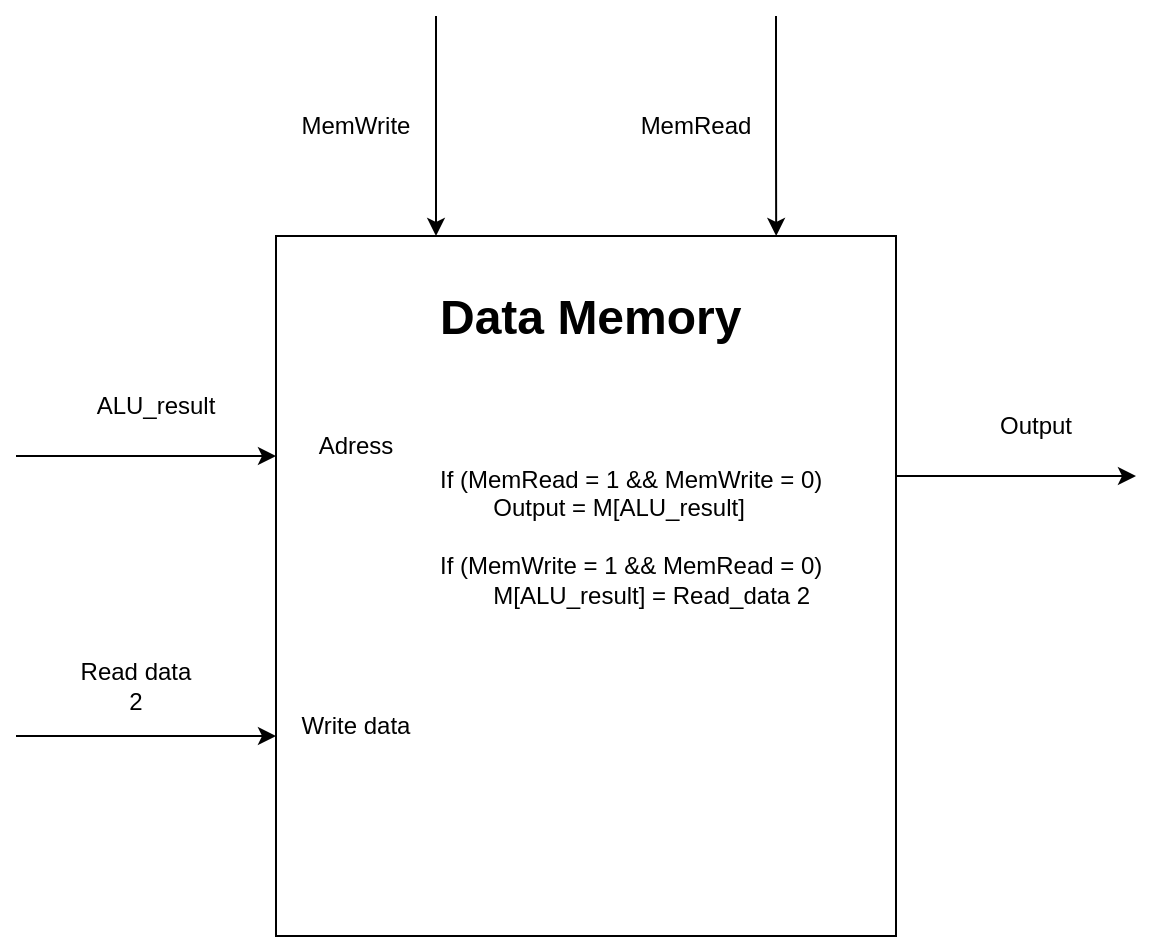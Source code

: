 <mxfile version="24.5.5" type="github">
  <diagram name="Trang-1" id="H_r4qNMvlrrulFxureWI">
    <mxGraphModel dx="1014" dy="478" grid="1" gridSize="10" guides="1" tooltips="1" connect="1" arrows="1" fold="1" page="1" pageScale="1" pageWidth="827" pageHeight="1169" math="0" shadow="0">
      <root>
        <mxCell id="0" />
        <mxCell id="1" parent="0" />
        <mxCell id="SlMsK9wnepzmydgbSHyS-1" value="" style="rounded=0;whiteSpace=wrap;html=1;" parent="1" vertex="1">
          <mxGeometry x="250" y="190" width="310" height="350" as="geometry" />
        </mxCell>
        <mxCell id="SlMsK9wnepzmydgbSHyS-2" value="" style="endArrow=classic;html=1;rounded=0;entryX=-0.006;entryY=0.804;entryDx=0;entryDy=0;entryPerimeter=0;" parent="1" edge="1">
          <mxGeometry width="50" height="50" relative="1" as="geometry">
            <mxPoint x="120" y="440" as="sourcePoint" />
            <mxPoint x="250.0" y="440.0" as="targetPoint" />
          </mxGeometry>
        </mxCell>
        <mxCell id="SlMsK9wnepzmydgbSHyS-3" value="Read data 2" style="text;html=1;align=center;verticalAlign=middle;whiteSpace=wrap;rounded=0;" parent="1" vertex="1">
          <mxGeometry x="150" y="400" width="60" height="30" as="geometry" />
        </mxCell>
        <mxCell id="SlMsK9wnepzmydgbSHyS-4" value="" style="endArrow=classic;html=1;rounded=0;" parent="1" edge="1">
          <mxGeometry width="50" height="50" relative="1" as="geometry">
            <mxPoint x="120" y="300" as="sourcePoint" />
            <mxPoint x="250" y="300" as="targetPoint" />
          </mxGeometry>
        </mxCell>
        <mxCell id="SlMsK9wnepzmydgbSHyS-5" value="ALU_result" style="text;html=1;align=center;verticalAlign=middle;whiteSpace=wrap;rounded=0;" parent="1" vertex="1">
          <mxGeometry x="150" y="260" width="80" height="30" as="geometry" />
        </mxCell>
        <mxCell id="SlMsK9wnepzmydgbSHyS-6" value="Write data" style="text;html=1;align=center;verticalAlign=middle;whiteSpace=wrap;rounded=0;" parent="1" vertex="1">
          <mxGeometry x="260" y="420" width="60" height="30" as="geometry" />
        </mxCell>
        <mxCell id="SlMsK9wnepzmydgbSHyS-7" value="Adress" style="text;html=1;align=center;verticalAlign=middle;whiteSpace=wrap;rounded=0;" parent="1" vertex="1">
          <mxGeometry x="260" y="280" width="60" height="30" as="geometry" />
        </mxCell>
        <mxCell id="SlMsK9wnepzmydgbSHyS-8" value="" style="endArrow=classic;html=1;rounded=0;entryX=0.342;entryY=-0.002;entryDx=0;entryDy=0;entryPerimeter=0;" parent="1" edge="1">
          <mxGeometry width="50" height="50" relative="1" as="geometry">
            <mxPoint x="330" y="80" as="sourcePoint" />
            <mxPoint x="330" y="190" as="targetPoint" />
            <Array as="points" />
          </mxGeometry>
        </mxCell>
        <mxCell id="SlMsK9wnepzmydgbSHyS-9" value="MemWrite" style="text;html=1;align=center;verticalAlign=middle;whiteSpace=wrap;rounded=0;" parent="1" vertex="1">
          <mxGeometry x="260" y="120" width="60" height="30" as="geometry" />
        </mxCell>
        <mxCell id="SlMsK9wnepzmydgbSHyS-10" value="" style="endArrow=classic;html=1;rounded=0;entryX=0.839;entryY=0;entryDx=0;entryDy=0;entryPerimeter=0;" parent="1" edge="1">
          <mxGeometry width="50" height="50" relative="1" as="geometry">
            <mxPoint x="500" y="80" as="sourcePoint" />
            <mxPoint x="500.09" y="190" as="targetPoint" />
            <Array as="points">
              <mxPoint x="500" y="140" />
            </Array>
          </mxGeometry>
        </mxCell>
        <mxCell id="SlMsK9wnepzmydgbSHyS-11" value="MemRead" style="text;html=1;align=center;verticalAlign=middle;whiteSpace=wrap;rounded=0;" parent="1" vertex="1">
          <mxGeometry x="430" y="120" width="60" height="30" as="geometry" />
        </mxCell>
        <mxCell id="SlMsK9wnepzmydgbSHyS-12" value="" style="endArrow=classic;html=1;rounded=0;" parent="1" edge="1">
          <mxGeometry width="50" height="50" relative="1" as="geometry">
            <mxPoint x="560" y="310" as="sourcePoint" />
            <mxPoint x="680" y="310" as="targetPoint" />
          </mxGeometry>
        </mxCell>
        <mxCell id="SlMsK9wnepzmydgbSHyS-13" value="&lt;h1 style=&quot;margin-top: 0px;&quot;&gt;Data Memory&lt;/h1&gt;&lt;div&gt;&lt;br&gt;&lt;/div&gt;&lt;div&gt;&lt;br&gt;&lt;/div&gt;&lt;div&gt;&lt;br&gt;&lt;/div&gt;&lt;div&gt;If (MemRead = 1 &amp;amp;&amp;amp; MemWrite = 0)&amp;nbsp;&lt;/div&gt;&lt;div&gt;&lt;span style=&quot;white-space: pre;&quot;&gt;&#x9;&lt;/span&gt;Output = M[ALU_result]&lt;br&gt;&lt;/div&gt;&lt;div&gt;&lt;br&gt;&lt;/div&gt;&lt;div&gt;If (MemWrite = 1 &amp;amp;&amp;amp; MemRead = 0)&lt;/div&gt;&lt;div&gt;&lt;span style=&quot;white-space: pre;&quot;&gt;&#x9;&lt;/span&gt;M[ALU_result] = Read_data 2&lt;br&gt;&lt;/div&gt;" style="text;html=1;whiteSpace=wrap;overflow=hidden;rounded=0;" parent="1" vertex="1">
          <mxGeometry x="330" y="210" width="200" height="290" as="geometry" />
        </mxCell>
        <mxCell id="SlMsK9wnepzmydgbSHyS-14" value="Output" style="text;html=1;align=center;verticalAlign=middle;whiteSpace=wrap;rounded=0;" parent="1" vertex="1">
          <mxGeometry x="600" y="270" width="60" height="30" as="geometry" />
        </mxCell>
      </root>
    </mxGraphModel>
  </diagram>
</mxfile>

